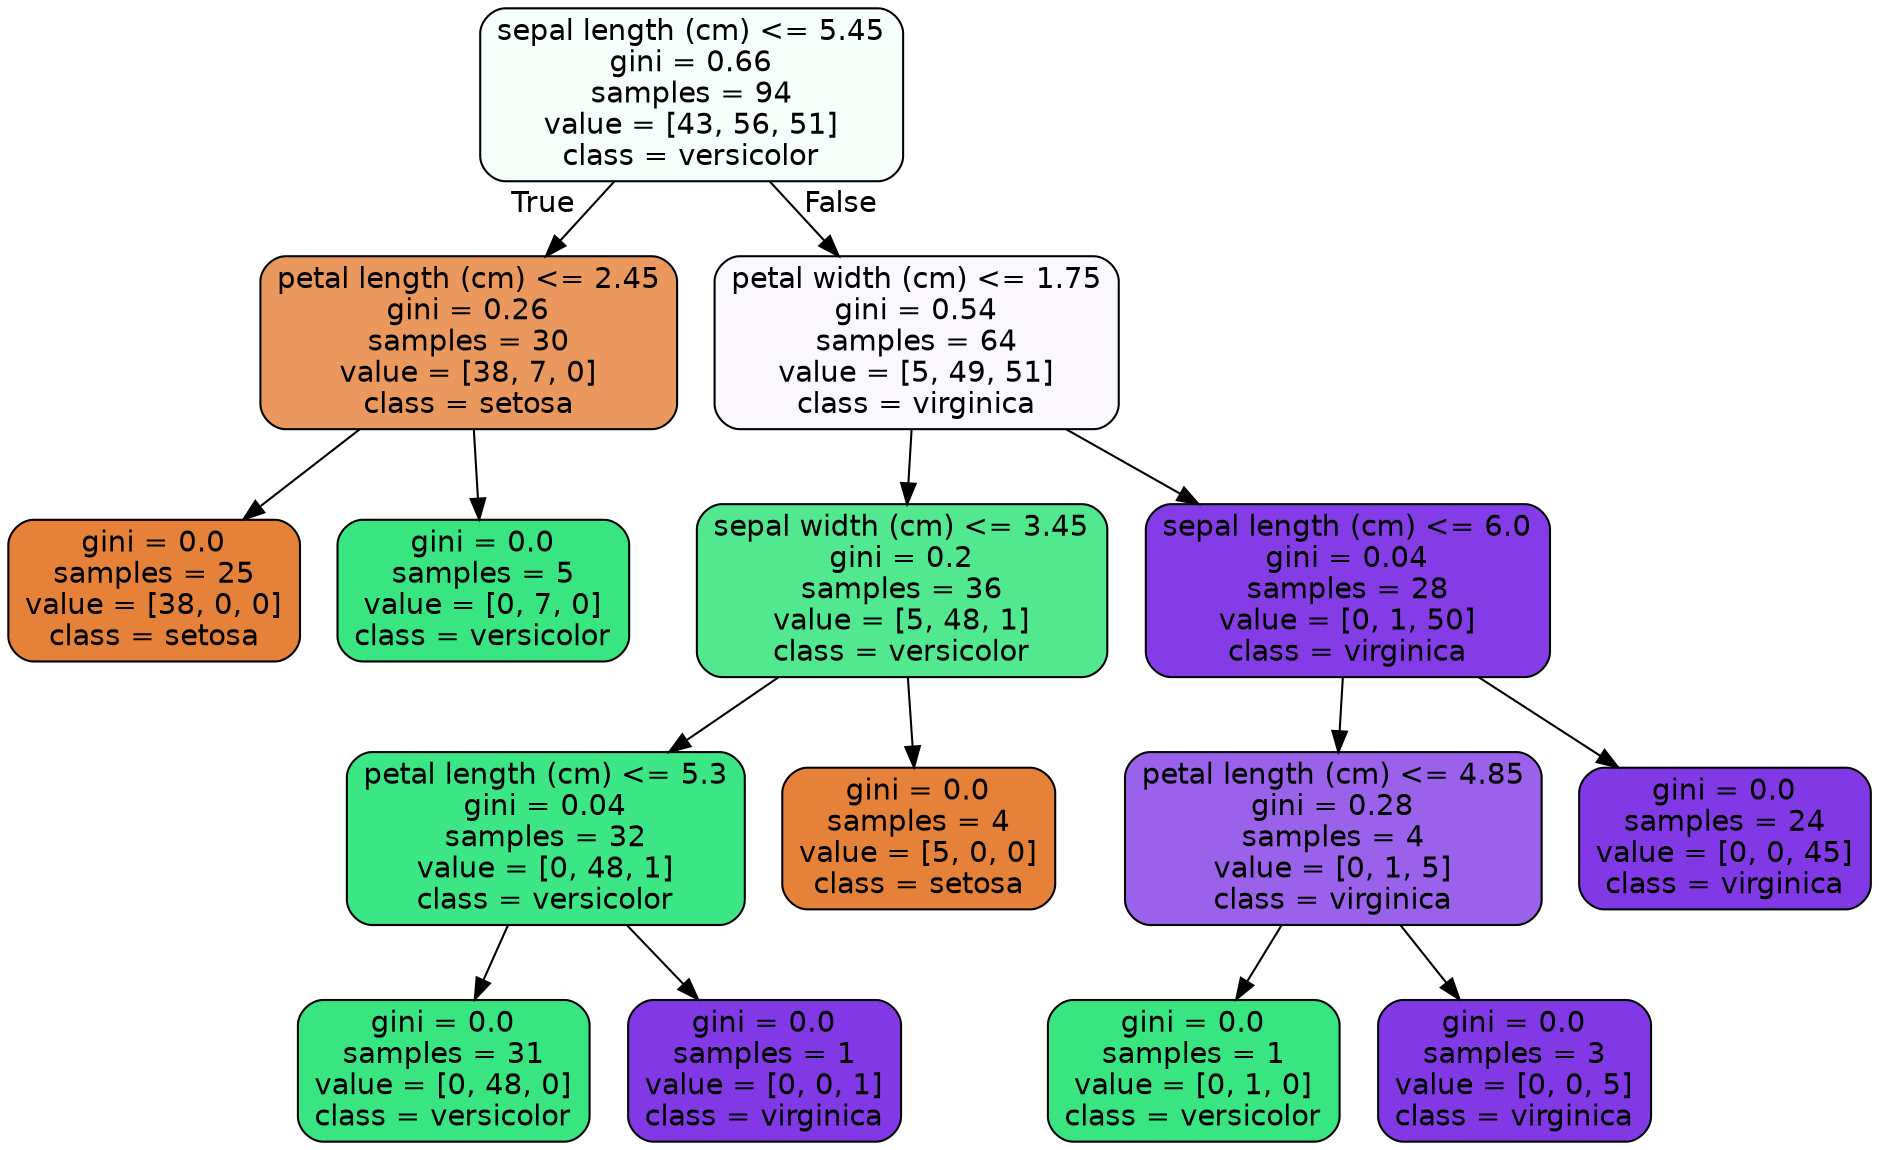 digraph Tree {
node [shape=box, style="filled, rounded", color="black", fontname=helvetica] ;
edge [fontname=helvetica] ;
0 [label="sepal length (cm) <= 5.45\ngini = 0.66\nsamples = 94\nvalue = [43, 56, 51]\nclass = versicolor", fillcolor="#f5fef9"] ;
1 [label="petal length (cm) <= 2.45\ngini = 0.26\nsamples = 30\nvalue = [38, 7, 0]\nclass = setosa", fillcolor="#ea985d"] ;
0 -> 1 [labeldistance=2.5, labelangle=45, headlabel="True"] ;
2 [label="gini = 0.0\nsamples = 25\nvalue = [38, 0, 0]\nclass = setosa", fillcolor="#e58139"] ;
1 -> 2 ;
3 [label="gini = 0.0\nsamples = 5\nvalue = [0, 7, 0]\nclass = versicolor", fillcolor="#39e581"] ;
1 -> 3 ;
4 [label="petal width (cm) <= 1.75\ngini = 0.54\nsamples = 64\nvalue = [5, 49, 51]\nclass = virginica", fillcolor="#faf8fe"] ;
0 -> 4 [labeldistance=2.5, labelangle=-45, headlabel="False"] ;
5 [label="sepal width (cm) <= 3.45\ngini = 0.2\nsamples = 36\nvalue = [5, 48, 1]\nclass = versicolor", fillcolor="#51e890"] ;
4 -> 5 ;
6 [label="petal length (cm) <= 5.3\ngini = 0.04\nsamples = 32\nvalue = [0, 48, 1]\nclass = versicolor", fillcolor="#3de684"] ;
5 -> 6 ;
7 [label="gini = 0.0\nsamples = 31\nvalue = [0, 48, 0]\nclass = versicolor", fillcolor="#39e581"] ;
6 -> 7 ;
8 [label="gini = 0.0\nsamples = 1\nvalue = [0, 0, 1]\nclass = virginica", fillcolor="#8139e5"] ;
6 -> 8 ;
9 [label="gini = 0.0\nsamples = 4\nvalue = [5, 0, 0]\nclass = setosa", fillcolor="#e58139"] ;
5 -> 9 ;
10 [label="sepal length (cm) <= 6.0\ngini = 0.04\nsamples = 28\nvalue = [0, 1, 50]\nclass = virginica", fillcolor="#843de6"] ;
4 -> 10 ;
11 [label="petal length (cm) <= 4.85\ngini = 0.28\nsamples = 4\nvalue = [0, 1, 5]\nclass = virginica", fillcolor="#9a61ea"] ;
10 -> 11 ;
12 [label="gini = 0.0\nsamples = 1\nvalue = [0, 1, 0]\nclass = versicolor", fillcolor="#39e581"] ;
11 -> 12 ;
13 [label="gini = 0.0\nsamples = 3\nvalue = [0, 0, 5]\nclass = virginica", fillcolor="#8139e5"] ;
11 -> 13 ;
14 [label="gini = 0.0\nsamples = 24\nvalue = [0, 0, 45]\nclass = virginica", fillcolor="#8139e5"] ;
10 -> 14 ;
}